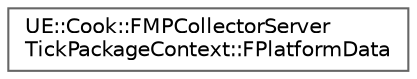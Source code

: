 digraph "Graphical Class Hierarchy"
{
 // INTERACTIVE_SVG=YES
 // LATEX_PDF_SIZE
  bgcolor="transparent";
  edge [fontname=Helvetica,fontsize=10,labelfontname=Helvetica,labelfontsize=10];
  node [fontname=Helvetica,fontsize=10,shape=box,height=0.2,width=0.4];
  rankdir="LR";
  Node0 [id="Node000000",label="UE::Cook::FMPCollectorServer\lTickPackageContext::FPlatformData",height=0.2,width=0.4,color="grey40", fillcolor="white", style="filled",URL="$d7/df6/structUE_1_1Cook_1_1FMPCollectorServerTickPackageContext_1_1FPlatformData.html",tooltip=" "];
}
